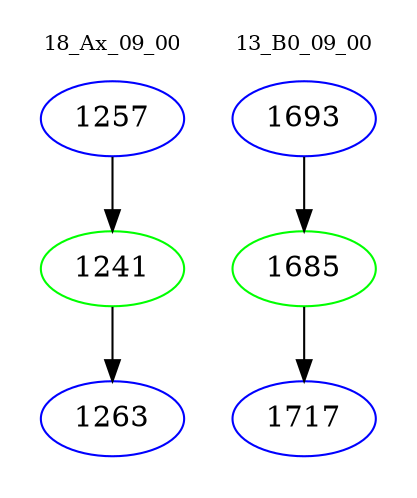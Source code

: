 digraph{
subgraph cluster_0 {
color = white
label = "18_Ax_09_00";
fontsize=10;
T0_1257 [label="1257", color="blue"]
T0_1257 -> T0_1241 [color="black"]
T0_1241 [label="1241", color="green"]
T0_1241 -> T0_1263 [color="black"]
T0_1263 [label="1263", color="blue"]
}
subgraph cluster_1 {
color = white
label = "13_B0_09_00";
fontsize=10;
T1_1693 [label="1693", color="blue"]
T1_1693 -> T1_1685 [color="black"]
T1_1685 [label="1685", color="green"]
T1_1685 -> T1_1717 [color="black"]
T1_1717 [label="1717", color="blue"]
}
}
